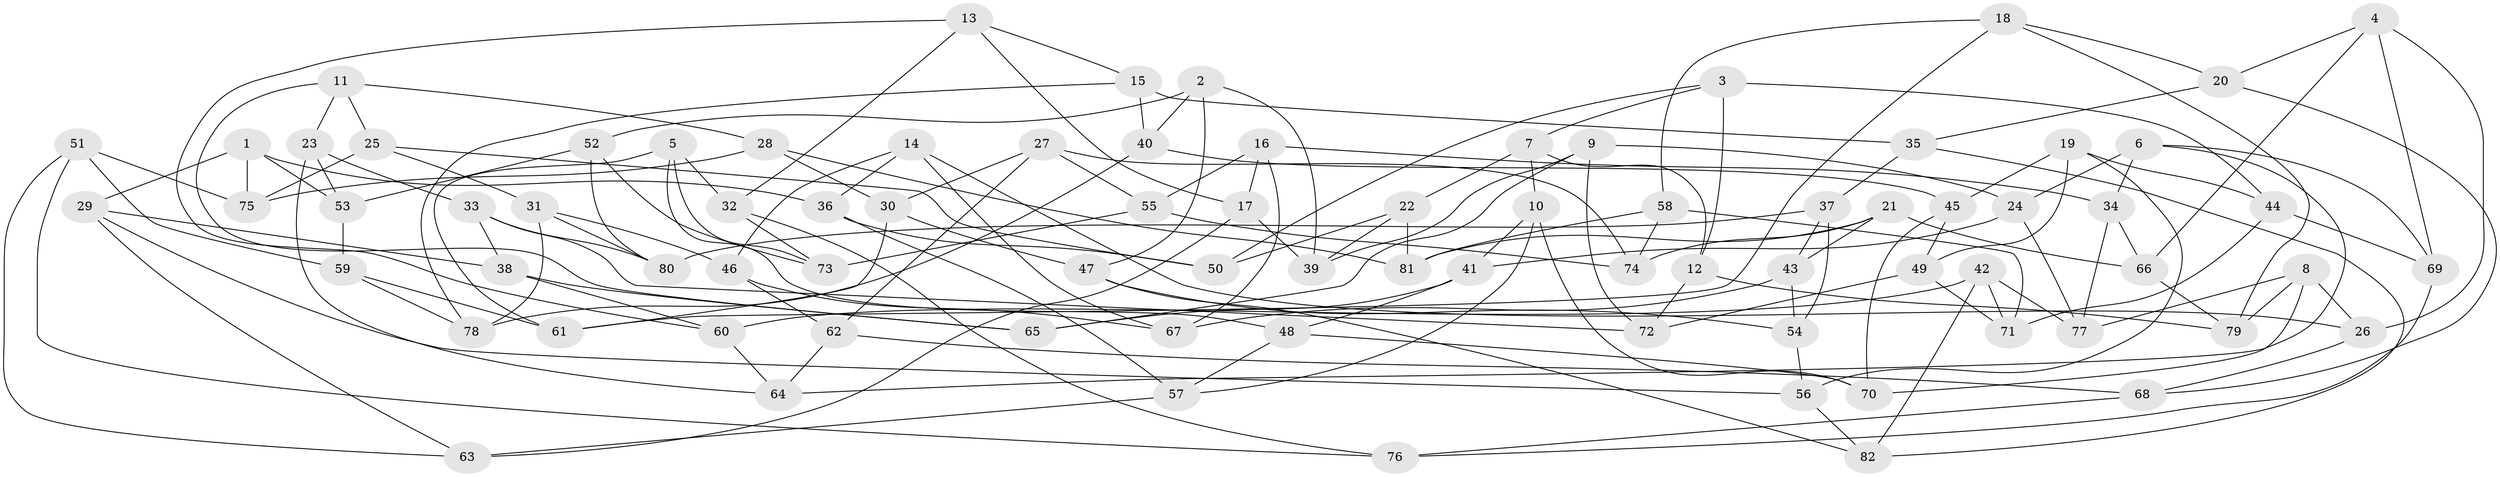 // Generated by graph-tools (version 1.1) at 2025/03/03/09/25 03:03:08]
// undirected, 82 vertices, 164 edges
graph export_dot {
graph [start="1"]
  node [color=gray90,style=filled];
  1;
  2;
  3;
  4;
  5;
  6;
  7;
  8;
  9;
  10;
  11;
  12;
  13;
  14;
  15;
  16;
  17;
  18;
  19;
  20;
  21;
  22;
  23;
  24;
  25;
  26;
  27;
  28;
  29;
  30;
  31;
  32;
  33;
  34;
  35;
  36;
  37;
  38;
  39;
  40;
  41;
  42;
  43;
  44;
  45;
  46;
  47;
  48;
  49;
  50;
  51;
  52;
  53;
  54;
  55;
  56;
  57;
  58;
  59;
  60;
  61;
  62;
  63;
  64;
  65;
  66;
  67;
  68;
  69;
  70;
  71;
  72;
  73;
  74;
  75;
  76;
  77;
  78;
  79;
  80;
  81;
  82;
  1 -- 29;
  1 -- 36;
  1 -- 53;
  1 -- 75;
  2 -- 52;
  2 -- 39;
  2 -- 40;
  2 -- 47;
  3 -- 12;
  3 -- 50;
  3 -- 44;
  3 -- 7;
  4 -- 26;
  4 -- 20;
  4 -- 66;
  4 -- 69;
  5 -- 48;
  5 -- 61;
  5 -- 32;
  5 -- 73;
  6 -- 24;
  6 -- 34;
  6 -- 64;
  6 -- 69;
  7 -- 22;
  7 -- 10;
  7 -- 12;
  8 -- 79;
  8 -- 70;
  8 -- 26;
  8 -- 77;
  9 -- 39;
  9 -- 65;
  9 -- 72;
  9 -- 24;
  10 -- 70;
  10 -- 57;
  10 -- 41;
  11 -- 65;
  11 -- 28;
  11 -- 25;
  11 -- 23;
  12 -- 79;
  12 -- 72;
  13 -- 17;
  13 -- 60;
  13 -- 15;
  13 -- 32;
  14 -- 67;
  14 -- 46;
  14 -- 36;
  14 -- 26;
  15 -- 35;
  15 -- 78;
  15 -- 40;
  16 -- 17;
  16 -- 55;
  16 -- 67;
  16 -- 34;
  17 -- 39;
  17 -- 63;
  18 -- 58;
  18 -- 20;
  18 -- 61;
  18 -- 79;
  19 -- 56;
  19 -- 44;
  19 -- 49;
  19 -- 45;
  20 -- 68;
  20 -- 35;
  21 -- 81;
  21 -- 43;
  21 -- 74;
  21 -- 66;
  22 -- 81;
  22 -- 39;
  22 -- 50;
  23 -- 64;
  23 -- 53;
  23 -- 33;
  24 -- 41;
  24 -- 77;
  25 -- 31;
  25 -- 50;
  25 -- 75;
  26 -- 68;
  27 -- 30;
  27 -- 62;
  27 -- 55;
  27 -- 74;
  28 -- 30;
  28 -- 75;
  28 -- 81;
  29 -- 38;
  29 -- 63;
  29 -- 56;
  30 -- 61;
  30 -- 47;
  31 -- 46;
  31 -- 80;
  31 -- 78;
  32 -- 76;
  32 -- 73;
  33 -- 72;
  33 -- 38;
  33 -- 80;
  34 -- 66;
  34 -- 77;
  35 -- 37;
  35 -- 82;
  36 -- 50;
  36 -- 57;
  37 -- 54;
  37 -- 80;
  37 -- 43;
  38 -- 60;
  38 -- 65;
  40 -- 45;
  40 -- 78;
  41 -- 65;
  41 -- 48;
  42 -- 71;
  42 -- 77;
  42 -- 60;
  42 -- 82;
  43 -- 67;
  43 -- 54;
  44 -- 69;
  44 -- 71;
  45 -- 70;
  45 -- 49;
  46 -- 62;
  46 -- 67;
  47 -- 82;
  47 -- 54;
  48 -- 57;
  48 -- 70;
  49 -- 71;
  49 -- 72;
  51 -- 75;
  51 -- 63;
  51 -- 59;
  51 -- 76;
  52 -- 53;
  52 -- 80;
  52 -- 73;
  53 -- 59;
  54 -- 56;
  55 -- 74;
  55 -- 73;
  56 -- 82;
  57 -- 63;
  58 -- 81;
  58 -- 74;
  58 -- 71;
  59 -- 61;
  59 -- 78;
  60 -- 64;
  62 -- 64;
  62 -- 68;
  66 -- 79;
  68 -- 76;
  69 -- 76;
}
